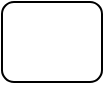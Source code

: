 <mxfile version="26.1.0">
  <diagram name="第 1 页" id="qNsiWPGDajViyWXY0K6e">
    <mxGraphModel dx="1213" dy="1911" grid="1" gridSize="10" guides="1" tooltips="1" connect="1" arrows="1" fold="1" page="1" pageScale="1" pageWidth="827" pageHeight="1169" math="0" shadow="0">
      <root>
        <mxCell id="0" />
        <mxCell id="1" parent="0" />
        <mxCell id="jVMhNbnYpXjlMaWzVGI7-1" value="" style="rounded=1;whiteSpace=wrap;html=1;" vertex="1" parent="1">
          <mxGeometry x="120" y="-120" width="50" height="40" as="geometry" />
        </mxCell>
      </root>
    </mxGraphModel>
  </diagram>
</mxfile>
